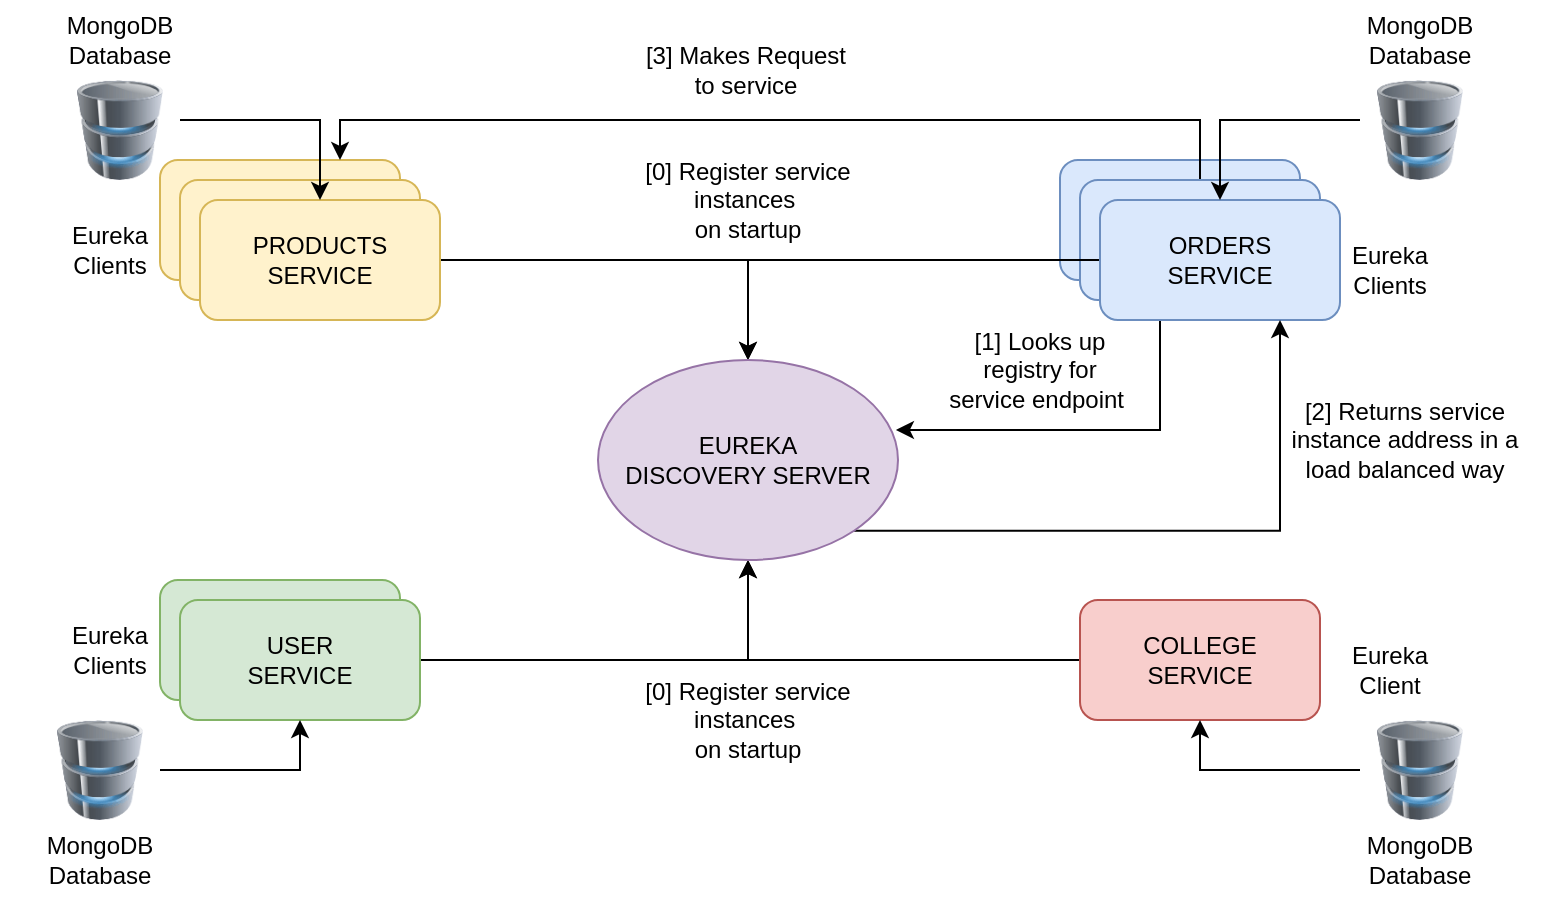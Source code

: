 <mxfile version="13.10.0" type="github"><diagram id="thxFLU-w5eYR0UUvJhJ5" name="Page-1"><mxGraphModel dx="946" dy="586" grid="0" gridSize="10" guides="1" tooltips="1" connect="1" arrows="1" fold="1" page="1" pageScale="1" pageWidth="827" pageHeight="1169" math="0" shadow="0"><root><mxCell id="0"/><mxCell id="1" parent="0"/><mxCell id="0ExFypKiZzCqH46RRE5--1" value="PRODUCTS SERVICE" style="rounded=1;whiteSpace=wrap;html=1;fillColor=#fff2cc;strokeColor=#d6b656;" vertex="1" parent="1"><mxGeometry x="120" y="150" width="120" height="60" as="geometry"/></mxCell><mxCell id="0ExFypKiZzCqH46RRE5--2" value="USER&lt;br&gt;SERVICE" style="rounded=1;whiteSpace=wrap;html=1;fillColor=#d5e8d4;strokeColor=#82b366;" vertex="1" parent="1"><mxGeometry x="120" y="360" width="120" height="60" as="geometry"/></mxCell><mxCell id="0ExFypKiZzCqH46RRE5--3" value="PRODUCTS SERVICE" style="rounded=1;whiteSpace=wrap;html=1;fillColor=#fff2cc;strokeColor=#d6b656;" vertex="1" parent="1"><mxGeometry x="130" y="160" width="120" height="60" as="geometry"/></mxCell><mxCell id="0ExFypKiZzCqH46RRE5--38" style="edgeStyle=orthogonalEdgeStyle;rounded=0;orthogonalLoop=1;jettySize=auto;html=1;entryX=0.5;entryY=0;entryDx=0;entryDy=0;" edge="1" parent="1" source="0ExFypKiZzCqH46RRE5--4" target="0ExFypKiZzCqH46RRE5--32"><mxGeometry relative="1" as="geometry"/></mxCell><mxCell id="0ExFypKiZzCqH46RRE5--4" value="PRODUCTS SERVICE" style="rounded=1;whiteSpace=wrap;html=1;fillColor=#fff2cc;strokeColor=#d6b656;" vertex="1" parent="1"><mxGeometry x="140" y="170" width="120" height="60" as="geometry"/></mxCell><mxCell id="0ExFypKiZzCqH46RRE5--39" style="edgeStyle=orthogonalEdgeStyle;rounded=0;orthogonalLoop=1;jettySize=auto;html=1;entryX=0.5;entryY=1;entryDx=0;entryDy=0;" edge="1" parent="1" source="0ExFypKiZzCqH46RRE5--6" target="0ExFypKiZzCqH46RRE5--32"><mxGeometry relative="1" as="geometry"/></mxCell><mxCell id="0ExFypKiZzCqH46RRE5--6" value="USER&lt;br&gt;SERVICE" style="rounded=1;whiteSpace=wrap;html=1;fillColor=#d5e8d4;strokeColor=#82b366;" vertex="1" parent="1"><mxGeometry x="130" y="370" width="120" height="60" as="geometry"/></mxCell><mxCell id="0ExFypKiZzCqH46RRE5--7" value="ORDERS&lt;br&gt;SERVICE" style="rounded=1;whiteSpace=wrap;html=1;fillColor=#dae8fc;strokeColor=#6c8ebf;" vertex="1" parent="1"><mxGeometry x="570" y="150" width="120" height="60" as="geometry"/></mxCell><mxCell id="0ExFypKiZzCqH46RRE5--55" style="edgeStyle=orthogonalEdgeStyle;rounded=0;orthogonalLoop=1;jettySize=auto;html=1;exitX=0.5;exitY=0;exitDx=0;exitDy=0;entryX=0.75;entryY=0;entryDx=0;entryDy=0;" edge="1" parent="1" source="0ExFypKiZzCqH46RRE5--8" target="0ExFypKiZzCqH46RRE5--1"><mxGeometry relative="1" as="geometry"/></mxCell><mxCell id="0ExFypKiZzCqH46RRE5--8" value="ORDERS&lt;br&gt;SERVICE" style="rounded=1;whiteSpace=wrap;html=1;fillColor=#dae8fc;strokeColor=#6c8ebf;" vertex="1" parent="1"><mxGeometry x="580" y="160" width="120" height="60" as="geometry"/></mxCell><mxCell id="0ExFypKiZzCqH46RRE5--40" style="edgeStyle=orthogonalEdgeStyle;rounded=0;orthogonalLoop=1;jettySize=auto;html=1;entryX=0.5;entryY=0;entryDx=0;entryDy=0;" edge="1" parent="1" source="0ExFypKiZzCqH46RRE5--9" target="0ExFypKiZzCqH46RRE5--32"><mxGeometry relative="1" as="geometry"/></mxCell><mxCell id="0ExFypKiZzCqH46RRE5--44" style="edgeStyle=orthogonalEdgeStyle;rounded=0;orthogonalLoop=1;jettySize=auto;html=1;exitX=0.25;exitY=1;exitDx=0;exitDy=0;entryX=0.993;entryY=0.35;entryDx=0;entryDy=0;entryPerimeter=0;" edge="1" parent="1" source="0ExFypKiZzCqH46RRE5--9" target="0ExFypKiZzCqH46RRE5--32"><mxGeometry relative="1" as="geometry"/></mxCell><mxCell id="0ExFypKiZzCqH46RRE5--9" value="ORDERS&lt;br&gt;SERVICE" style="rounded=1;whiteSpace=wrap;html=1;fillColor=#dae8fc;strokeColor=#6c8ebf;" vertex="1" parent="1"><mxGeometry x="590" y="170" width="120" height="60" as="geometry"/></mxCell><mxCell id="0ExFypKiZzCqH46RRE5--41" style="edgeStyle=orthogonalEdgeStyle;rounded=0;orthogonalLoop=1;jettySize=auto;html=1;entryX=0.5;entryY=1;entryDx=0;entryDy=0;" edge="1" parent="1" source="0ExFypKiZzCqH46RRE5--15" target="0ExFypKiZzCqH46RRE5--32"><mxGeometry relative="1" as="geometry"/></mxCell><mxCell id="0ExFypKiZzCqH46RRE5--15" value="COLLEGE&lt;br&gt;SERVICE" style="rounded=1;whiteSpace=wrap;html=1;fillColor=#f8cecc;strokeColor=#b85450;" vertex="1" parent="1"><mxGeometry x="580" y="370" width="120" height="60" as="geometry"/></mxCell><mxCell id="0ExFypKiZzCqH46RRE5--25" style="edgeStyle=orthogonalEdgeStyle;rounded=0;orthogonalLoop=1;jettySize=auto;html=1;" edge="1" parent="1" source="0ExFypKiZzCqH46RRE5--16"><mxGeometry relative="1" as="geometry"><mxPoint x="200" y="170" as="targetPoint"/><Array as="points"><mxPoint x="200" y="130"/></Array></mxGeometry></mxCell><mxCell id="0ExFypKiZzCqH46RRE5--16" value="" style="image;html=1;image=img/lib/clip_art/computers/Database_128x128.png" vertex="1" parent="1"><mxGeometry x="70" y="110" width="60" height="50" as="geometry"/></mxCell><mxCell id="0ExFypKiZzCqH46RRE5--22" style="edgeStyle=orthogonalEdgeStyle;rounded=0;orthogonalLoop=1;jettySize=auto;html=1;entryX=0.5;entryY=1;entryDx=0;entryDy=0;" edge="1" parent="1" source="0ExFypKiZzCqH46RRE5--19" target="0ExFypKiZzCqH46RRE5--6"><mxGeometry relative="1" as="geometry"/></mxCell><mxCell id="0ExFypKiZzCqH46RRE5--19" value="" style="image;html=1;image=img/lib/clip_art/computers/Database_128x128.png" vertex="1" parent="1"><mxGeometry x="60" y="430" width="60" height="50" as="geometry"/></mxCell><mxCell id="0ExFypKiZzCqH46RRE5--26" style="edgeStyle=orthogonalEdgeStyle;rounded=0;orthogonalLoop=1;jettySize=auto;html=1;" edge="1" parent="1" source="0ExFypKiZzCqH46RRE5--20" target="0ExFypKiZzCqH46RRE5--9"><mxGeometry relative="1" as="geometry"><Array as="points"><mxPoint x="650" y="130"/></Array></mxGeometry></mxCell><mxCell id="0ExFypKiZzCqH46RRE5--20" value="" style="image;html=1;image=img/lib/clip_art/computers/Database_128x128.png" vertex="1" parent="1"><mxGeometry x="720" y="110" width="60" height="50" as="geometry"/></mxCell><mxCell id="0ExFypKiZzCqH46RRE5--27" style="edgeStyle=orthogonalEdgeStyle;rounded=0;orthogonalLoop=1;jettySize=auto;html=1;entryX=0.5;entryY=1;entryDx=0;entryDy=0;" edge="1" parent="1" source="0ExFypKiZzCqH46RRE5--21" target="0ExFypKiZzCqH46RRE5--15"><mxGeometry relative="1" as="geometry"/></mxCell><mxCell id="0ExFypKiZzCqH46RRE5--21" value="" style="image;html=1;image=img/lib/clip_art/computers/Database_128x128.png" vertex="1" parent="1"><mxGeometry x="720" y="430" width="60" height="50" as="geometry"/></mxCell><mxCell id="0ExFypKiZzCqH46RRE5--28" value="MongoDB&lt;br&gt;Database" style="text;html=1;strokeColor=none;fillColor=none;align=center;verticalAlign=middle;whiteSpace=wrap;rounded=0;" vertex="1" parent="1"><mxGeometry x="50" y="70" width="100" height="40" as="geometry"/></mxCell><mxCell id="0ExFypKiZzCqH46RRE5--29" value="MongoDB&lt;br&gt;Database" style="text;html=1;strokeColor=none;fillColor=none;align=center;verticalAlign=middle;whiteSpace=wrap;rounded=0;" vertex="1" parent="1"><mxGeometry x="40" y="480" width="100" height="40" as="geometry"/></mxCell><mxCell id="0ExFypKiZzCqH46RRE5--30" value="MongoDB&lt;br&gt;Database" style="text;html=1;strokeColor=none;fillColor=none;align=center;verticalAlign=middle;whiteSpace=wrap;rounded=0;" vertex="1" parent="1"><mxGeometry x="700" y="70" width="100" height="40" as="geometry"/></mxCell><mxCell id="0ExFypKiZzCqH46RRE5--31" value="MongoDB&lt;br&gt;Database" style="text;html=1;strokeColor=none;fillColor=none;align=center;verticalAlign=middle;whiteSpace=wrap;rounded=0;" vertex="1" parent="1"><mxGeometry x="700" y="480" width="100" height="40" as="geometry"/></mxCell><mxCell id="0ExFypKiZzCqH46RRE5--46" style="edgeStyle=orthogonalEdgeStyle;rounded=0;orthogonalLoop=1;jettySize=auto;html=1;exitX=1;exitY=1;exitDx=0;exitDy=0;entryX=0.75;entryY=1;entryDx=0;entryDy=0;" edge="1" parent="1" source="0ExFypKiZzCqH46RRE5--32" target="0ExFypKiZzCqH46RRE5--9"><mxGeometry relative="1" as="geometry"/></mxCell><mxCell id="0ExFypKiZzCqH46RRE5--32" value="EUREKA &lt;br&gt;DISCOVERY SERVER" style="ellipse;whiteSpace=wrap;html=1;fillColor=#e1d5e7;strokeColor=#9673a6;" vertex="1" parent="1"><mxGeometry x="339" y="250" width="150" height="100" as="geometry"/></mxCell><mxCell id="0ExFypKiZzCqH46RRE5--33" value="Eureka&lt;br&gt;Clients" style="text;html=1;strokeColor=none;fillColor=none;align=center;verticalAlign=middle;whiteSpace=wrap;rounded=0;" vertex="1" parent="1"><mxGeometry x="70" y="180" width="50" height="30" as="geometry"/></mxCell><mxCell id="0ExFypKiZzCqH46RRE5--34" value="Eureka&lt;br&gt;Clients" style="text;html=1;strokeColor=none;fillColor=none;align=center;verticalAlign=middle;whiteSpace=wrap;rounded=0;" vertex="1" parent="1"><mxGeometry x="70" y="380" width="50" height="30" as="geometry"/></mxCell><mxCell id="0ExFypKiZzCqH46RRE5--35" value="Eureka&lt;br&gt;Clients" style="text;html=1;strokeColor=none;fillColor=none;align=center;verticalAlign=middle;whiteSpace=wrap;rounded=0;" vertex="1" parent="1"><mxGeometry x="710" y="190" width="50" height="30" as="geometry"/></mxCell><mxCell id="0ExFypKiZzCqH46RRE5--36" value="Eureka&lt;br&gt;Client" style="text;html=1;strokeColor=none;fillColor=none;align=center;verticalAlign=middle;whiteSpace=wrap;rounded=0;" vertex="1" parent="1"><mxGeometry x="710" y="390" width="50" height="30" as="geometry"/></mxCell><mxCell id="0ExFypKiZzCqH46RRE5--43" value="[0] Register service instances&amp;nbsp;&lt;br&gt;on startup" style="text;html=1;strokeColor=none;fillColor=none;align=center;verticalAlign=middle;whiteSpace=wrap;rounded=0;" vertex="1" parent="1"><mxGeometry x="351" y="150" width="126" height="40" as="geometry"/></mxCell><mxCell id="0ExFypKiZzCqH46RRE5--45" value="[1] Looks up registry for service endpoint&amp;nbsp;" style="text;html=1;strokeColor=none;fillColor=none;align=center;verticalAlign=middle;whiteSpace=wrap;rounded=0;" vertex="1" parent="1"><mxGeometry x="510" y="230" width="100" height="50" as="geometry"/></mxCell><mxCell id="0ExFypKiZzCqH46RRE5--48" value="[0] Register service instances&amp;nbsp;&lt;br&gt;on startup" style="text;html=1;strokeColor=none;fillColor=none;align=center;verticalAlign=middle;whiteSpace=wrap;rounded=0;" vertex="1" parent="1"><mxGeometry x="351" y="410" width="126" height="40" as="geometry"/></mxCell><mxCell id="0ExFypKiZzCqH46RRE5--49" value="[2] Returns service instance address in a load balanced way" style="text;html=1;strokeColor=none;fillColor=none;align=center;verticalAlign=middle;whiteSpace=wrap;rounded=0;" vertex="1" parent="1"><mxGeometry x="675" y="260" width="135" height="60" as="geometry"/></mxCell><mxCell id="0ExFypKiZzCqH46RRE5--54" value="[3] Makes Request to service" style="text;html=1;strokeColor=none;fillColor=none;align=center;verticalAlign=middle;whiteSpace=wrap;rounded=0;" vertex="1" parent="1"><mxGeometry x="360" y="90" width="106" height="30" as="geometry"/></mxCell></root></mxGraphModel></diagram></mxfile>